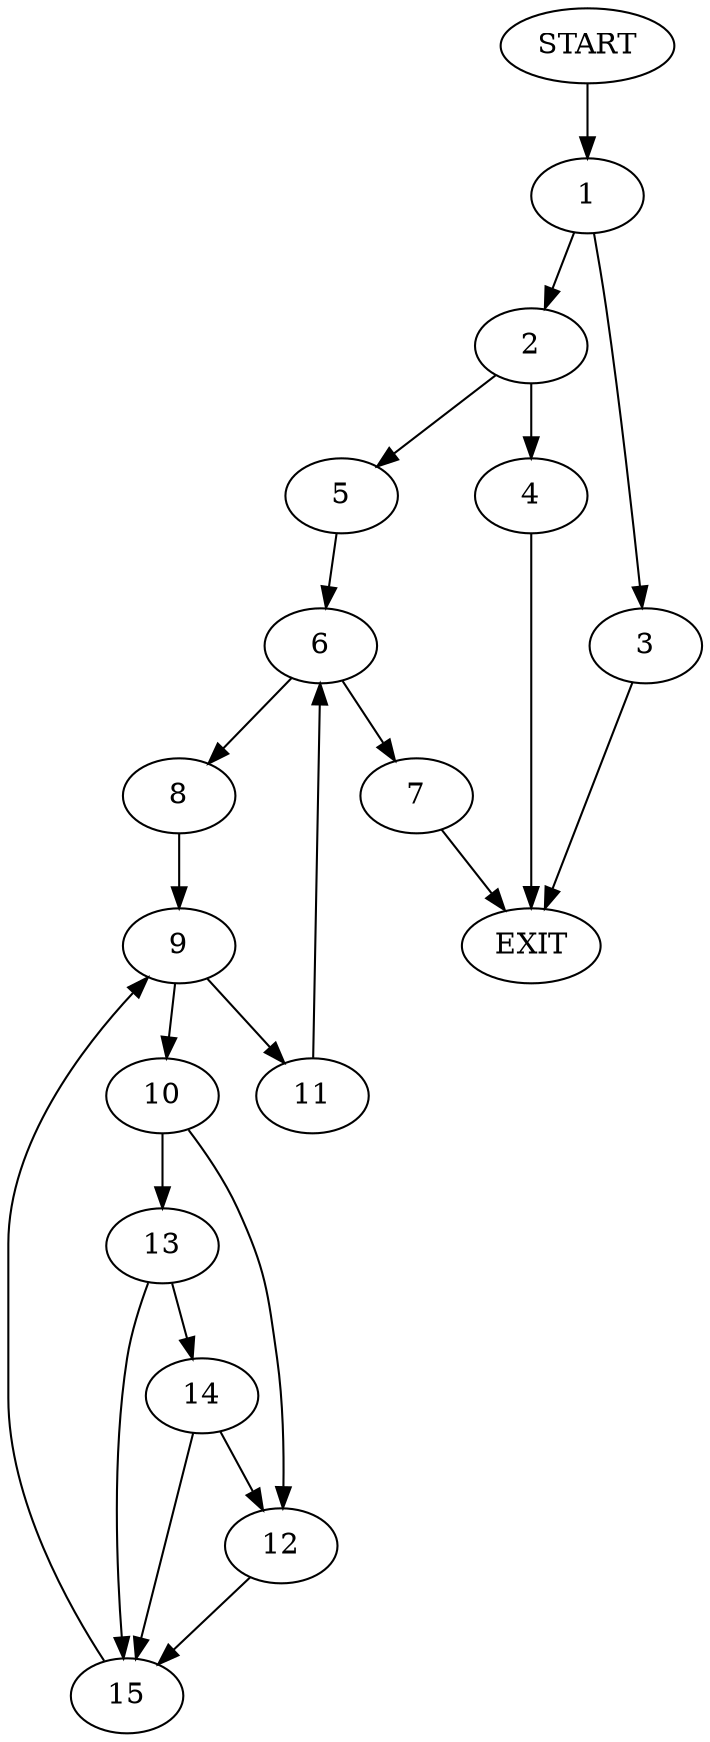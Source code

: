 digraph {
0 [label="START"]
16 [label="EXIT"]
0 -> 1
1 -> 2
1 -> 3
3 -> 16
2 -> 4
2 -> 5
5 -> 6
4 -> 16
6 -> 7
6 -> 8
8 -> 9
7 -> 16
9 -> 10
9 -> 11
11 -> 6
10 -> 12
10 -> 13
13 -> 14
13 -> 15
12 -> 15
14 -> 12
14 -> 15
15 -> 9
}
